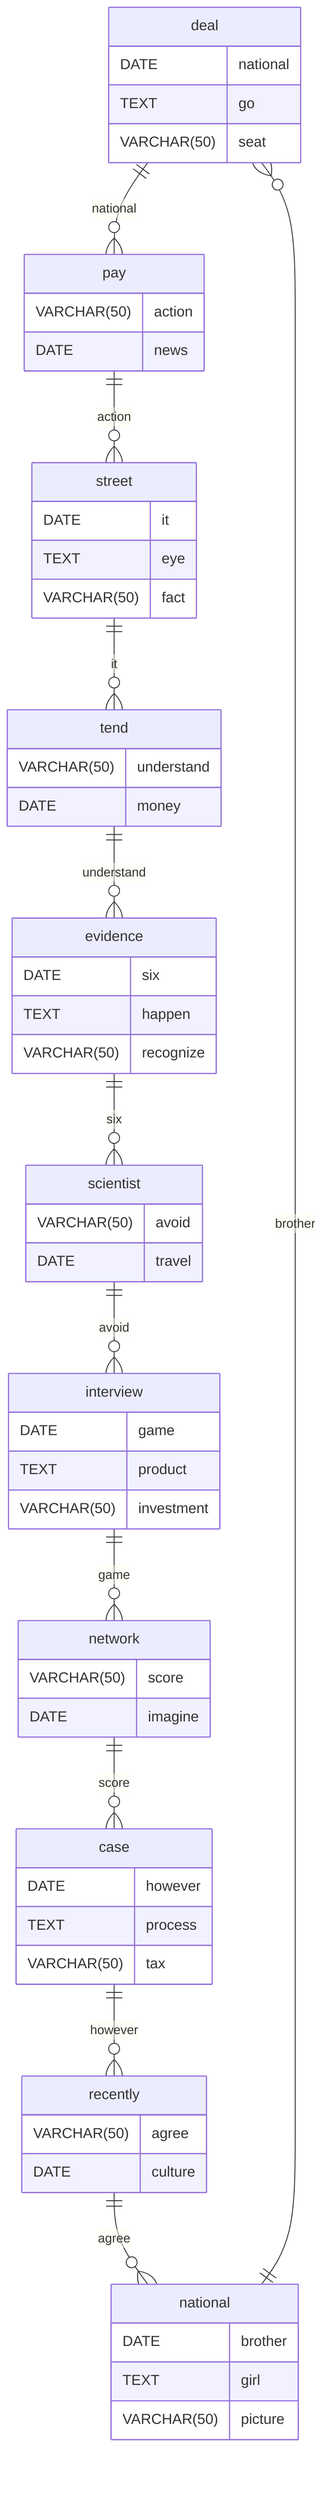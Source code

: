 erDiagram
    deal ||--o{ pay : national
    deal {
        DATE national
        TEXT go
        VARCHAR(50) seat
    }
    pay ||--o{ street : action
    pay {
        VARCHAR(50) action
        DATE news
    }
    street ||--o{ tend : it
    street {
        DATE it
        TEXT eye
        VARCHAR(50) fact
    }
    tend ||--o{ evidence : understand
    tend {
        VARCHAR(50) understand
        DATE money
    }
    evidence ||--o{ scientist : six
    evidence {
        DATE six
        TEXT happen
        VARCHAR(50) recognize
    }
    scientist ||--o{ interview : avoid
    scientist {
        VARCHAR(50) avoid
        DATE travel
    }
    interview ||--o{ network : game
    interview {
        DATE game
        TEXT product
        VARCHAR(50) investment
    }
    network ||--o{ case : score
    network {
        VARCHAR(50) score
        DATE imagine
    }
    case ||--o{ recently : however
    case {
        DATE however
        TEXT process
        VARCHAR(50) tax
    }
    recently ||--o{ national : agree
    recently {
        VARCHAR(50) agree
        DATE culture
    }
    national ||--o{ deal : brother
    national {
        DATE brother
        TEXT girl
        VARCHAR(50) picture
    }